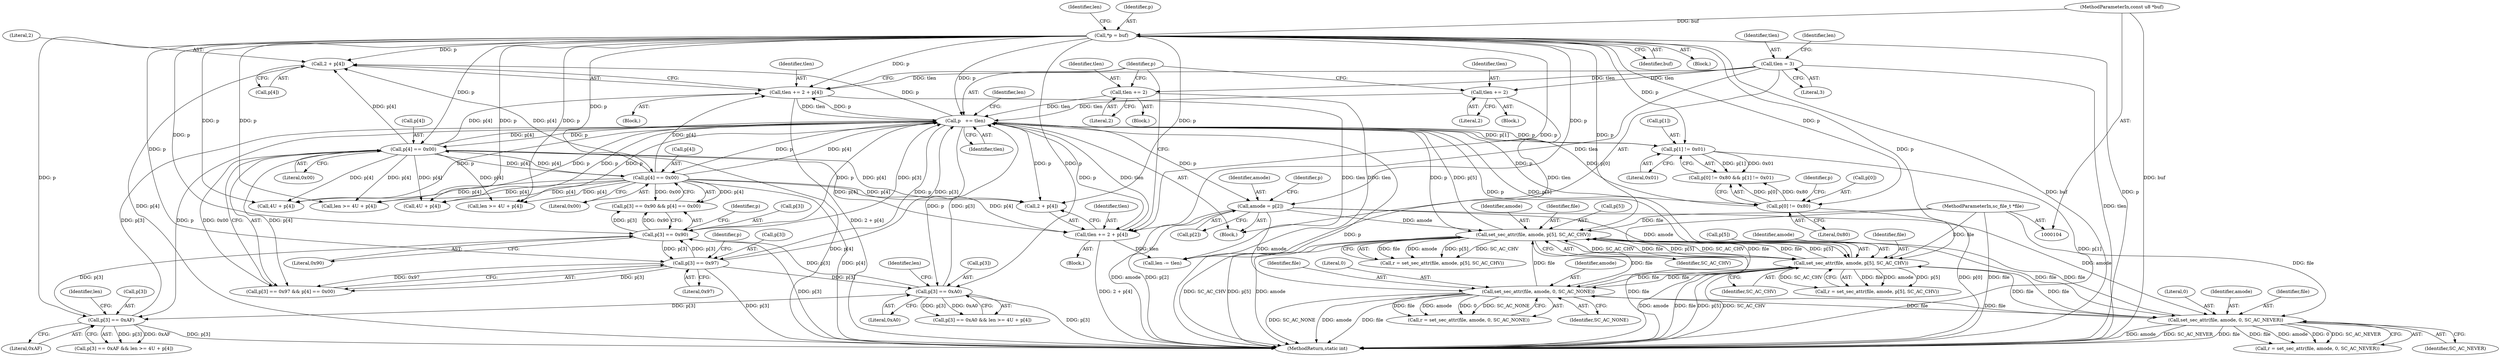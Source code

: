 digraph "1_OpenSC_8fe377e93b4b56060e5bbfb6f3142ceaeca744fa_0@array" {
"1000288" [label="(Call,2 + p[4])"];
"1000111" [label="(Call,*p = buf)"];
"1000107" [label="(MethodParameterIn,const u8 *buf)"];
"1000192" [label="(Call,p[4] == 0x00)"];
"1000161" [label="(Call,p[4] == 0x00)"];
"1000303" [label="(Call,p   += tlen)"];
"1000286" [label="(Call,tlen += 2 + p[4])"];
"1000121" [label="(Call,tlen = 3)"];
"1000212" [label="(Call,tlen += 2)"];
"1000181" [label="(Call,tlen += 2)"];
"1000247" [label="(Call,tlen += 2 + p[4])"];
"1000187" [label="(Call,p[3] == 0x97)"];
"1000156" [label="(Call,p[3] == 0x90)"];
"1000218" [label="(Call,p[3] == 0xA0)"];
"1000257" [label="(Call,p[3] == 0xAF)"];
"1000234" [label="(Call,set_sec_attr(file, amode, p[5], SC_AC_CHV))"];
"1000273" [label="(Call,set_sec_attr(file, amode, p[5], SC_AC_CHV))"];
"1000170" [label="(Call,set_sec_attr(file, amode, 0, SC_AC_NONE))"];
"1000201" [label="(Call,set_sec_attr(file, amode, 0, SC_AC_NEVER))"];
"1000106" [label="(MethodParameterIn,sc_file_t *file)"];
"1000149" [label="(Call,amode = p[2])"];
"1000135" [label="(Call,p[1] != 0x01)"];
"1000130" [label="(Call,p[0] != 0x80)"];
"1000204" [label="(Literal,0)"];
"1000225" [label="(Call,4U + p[4])"];
"1000276" [label="(Call,p[5])"];
"1000172" [label="(Identifier,amode)"];
"1000113" [label="(Identifier,buf)"];
"1000234" [label="(Call,set_sec_attr(file, amode, p[5], SC_AC_CHV))"];
"1000130" [label="(Call,p[0] != 0x80)"];
"1000196" [label="(Literal,0x00)"];
"1000162" [label="(Call,p[4])"];
"1000248" [label="(Identifier,tlen)"];
"1000116" [label="(Identifier,len)"];
"1000122" [label="(Identifier,tlen)"];
"1000194" [label="(Identifier,p)"];
"1000219" [label="(Call,p[3])"];
"1000271" [label="(Call,r = set_sec_attr(file, amode, p[5], SC_AC_CHV))"];
"1000131" [label="(Call,p[0])"];
"1000137" [label="(Identifier,p)"];
"1000263" [label="(Identifier,len)"];
"1000150" [label="(Identifier,amode)"];
"1000212" [label="(Call,tlen += 2)"];
"1000188" [label="(Call,p[3])"];
"1000181" [label="(Call,tlen += 2)"];
"1000311" [label="(MethodReturn,static int)"];
"1000262" [label="(Call,len >= 4U + p[4])"];
"1000256" [label="(Call,p[3] == 0xAF && len >= 4U + p[4])"];
"1000275" [label="(Identifier,amode)"];
"1000224" [label="(Identifier,len)"];
"1000182" [label="(Identifier,tlen)"];
"1000165" [label="(Literal,0x00)"];
"1000240" [label="(Identifier,SC_AC_CHV)"];
"1000222" [label="(Literal,0xA0)"];
"1000247" [label="(Call,tlen += 2 + p[4])"];
"1000279" [label="(Identifier,SC_AC_CHV)"];
"1000289" [label="(Literal,2)"];
"1000121" [label="(Call,tlen = 3)"];
"1000193" [label="(Call,p[4])"];
"1000151" [label="(Call,p[2])"];
"1000107" [label="(MethodParameterIn,const u8 *buf)"];
"1000106" [label="(MethodParameterIn,sc_file_t *file)"];
"1000168" [label="(Call,r = set_sec_attr(file, amode, 0, SC_AC_NONE))"];
"1000161" [label="(Call,p[4] == 0x00)"];
"1000304" [label="(Identifier,p)"];
"1000286" [label="(Call,tlen += 2 + p[4])"];
"1000156" [label="(Call,p[3] == 0x90)"];
"1000111" [label="(Call,*p = buf)"];
"1000269" [label="(Block,)"];
"1000273" [label="(Call,set_sec_attr(file, amode, p[5], SC_AC_CHV))"];
"1000149" [label="(Call,amode = p[2])"];
"1000139" [label="(Literal,0x01)"];
"1000163" [label="(Identifier,p)"];
"1000155" [label="(Call,p[3] == 0x90 && p[4] == 0x00)"];
"1000203" [label="(Identifier,amode)"];
"1000191" [label="(Literal,0x97)"];
"1000192" [label="(Call,p[4] == 0x00)"];
"1000236" [label="(Identifier,amode)"];
"1000230" [label="(Block,)"];
"1000187" [label="(Call,p[3] == 0x97)"];
"1000158" [label="(Identifier,p)"];
"1000305" [label="(Identifier,tlen)"];
"1000232" [label="(Call,r = set_sec_attr(file, amode, p[5], SC_AC_CHV))"];
"1000112" [label="(Identifier,p)"];
"1000218" [label="(Call,p[3] == 0xA0)"];
"1000274" [label="(Identifier,file)"];
"1000171" [label="(Identifier,file)"];
"1000235" [label="(Identifier,file)"];
"1000129" [label="(Call,p[0] != 0x80 && p[1] != 0x01)"];
"1000135" [label="(Call,p[1] != 0x01)"];
"1000118" [label="(Block,)"];
"1000261" [label="(Literal,0xAF)"];
"1000214" [label="(Literal,2)"];
"1000136" [label="(Call,p[1])"];
"1000307" [label="(Identifier,len)"];
"1000197" [label="(Block,)"];
"1000249" [label="(Call,2 + p[4])"];
"1000264" [label="(Call,4U + p[4])"];
"1000166" [label="(Block,)"];
"1000186" [label="(Call,p[3] == 0x97 && p[4] == 0x00)"];
"1000170" [label="(Call,set_sec_attr(file, amode, 0, SC_AC_NONE))"];
"1000258" [label="(Call,p[3])"];
"1000306" [label="(Call,len -= tlen)"];
"1000160" [label="(Literal,0x90)"];
"1000223" [label="(Call,len >= 4U + p[4])"];
"1000157" [label="(Call,p[3])"];
"1000183" [label="(Literal,2)"];
"1000290" [label="(Call,p[4])"];
"1000201" [label="(Call,set_sec_attr(file, amode, 0, SC_AC_NEVER))"];
"1000303" [label="(Call,p   += tlen)"];
"1000202" [label="(Identifier,file)"];
"1000199" [label="(Call,r = set_sec_attr(file, amode, 0, SC_AC_NEVER))"];
"1000205" [label="(Identifier,SC_AC_NEVER)"];
"1000174" [label="(Identifier,SC_AC_NONE)"];
"1000237" [label="(Call,p[5])"];
"1000127" [label="(Identifier,len)"];
"1000109" [label="(Block,)"];
"1000213" [label="(Identifier,tlen)"];
"1000217" [label="(Call,p[3] == 0xA0 && len >= 4U + p[4])"];
"1000123" [label="(Literal,3)"];
"1000257" [label="(Call,p[3] == 0xAF)"];
"1000287" [label="(Identifier,tlen)"];
"1000173" [label="(Literal,0)"];
"1000288" [label="(Call,2 + p[4])"];
"1000134" [label="(Literal,0x80)"];
"1000288" -> "1000286"  [label="AST: "];
"1000288" -> "1000290"  [label="CFG: "];
"1000289" -> "1000288"  [label="AST: "];
"1000290" -> "1000288"  [label="AST: "];
"1000286" -> "1000288"  [label="CFG: "];
"1000288" -> "1000311"  [label="DDG: p[4]"];
"1000111" -> "1000288"  [label="DDG: p"];
"1000192" -> "1000288"  [label="DDG: p[4]"];
"1000161" -> "1000288"  [label="DDG: p[4]"];
"1000303" -> "1000288"  [label="DDG: p"];
"1000111" -> "1000109"  [label="AST: "];
"1000111" -> "1000113"  [label="CFG: "];
"1000112" -> "1000111"  [label="AST: "];
"1000113" -> "1000111"  [label="AST: "];
"1000116" -> "1000111"  [label="CFG: "];
"1000111" -> "1000311"  [label="DDG: p"];
"1000111" -> "1000311"  [label="DDG: buf"];
"1000107" -> "1000111"  [label="DDG: buf"];
"1000111" -> "1000130"  [label="DDG: p"];
"1000111" -> "1000135"  [label="DDG: p"];
"1000111" -> "1000149"  [label="DDG: p"];
"1000111" -> "1000156"  [label="DDG: p"];
"1000111" -> "1000161"  [label="DDG: p"];
"1000111" -> "1000187"  [label="DDG: p"];
"1000111" -> "1000192"  [label="DDG: p"];
"1000111" -> "1000218"  [label="DDG: p"];
"1000111" -> "1000223"  [label="DDG: p"];
"1000111" -> "1000225"  [label="DDG: p"];
"1000111" -> "1000234"  [label="DDG: p"];
"1000111" -> "1000247"  [label="DDG: p"];
"1000111" -> "1000249"  [label="DDG: p"];
"1000111" -> "1000257"  [label="DDG: p"];
"1000111" -> "1000262"  [label="DDG: p"];
"1000111" -> "1000264"  [label="DDG: p"];
"1000111" -> "1000273"  [label="DDG: p"];
"1000111" -> "1000286"  [label="DDG: p"];
"1000111" -> "1000303"  [label="DDG: p"];
"1000107" -> "1000104"  [label="AST: "];
"1000107" -> "1000311"  [label="DDG: buf"];
"1000192" -> "1000186"  [label="AST: "];
"1000192" -> "1000196"  [label="CFG: "];
"1000193" -> "1000192"  [label="AST: "];
"1000196" -> "1000192"  [label="AST: "];
"1000186" -> "1000192"  [label="CFG: "];
"1000192" -> "1000311"  [label="DDG: p[4]"];
"1000192" -> "1000161"  [label="DDG: p[4]"];
"1000192" -> "1000186"  [label="DDG: p[4]"];
"1000192" -> "1000186"  [label="DDG: 0x00"];
"1000161" -> "1000192"  [label="DDG: p[4]"];
"1000303" -> "1000192"  [label="DDG: p"];
"1000192" -> "1000223"  [label="DDG: p[4]"];
"1000192" -> "1000225"  [label="DDG: p[4]"];
"1000192" -> "1000247"  [label="DDG: p[4]"];
"1000192" -> "1000249"  [label="DDG: p[4]"];
"1000192" -> "1000262"  [label="DDG: p[4]"];
"1000192" -> "1000264"  [label="DDG: p[4]"];
"1000192" -> "1000286"  [label="DDG: p[4]"];
"1000192" -> "1000303"  [label="DDG: p[4]"];
"1000161" -> "1000155"  [label="AST: "];
"1000161" -> "1000165"  [label="CFG: "];
"1000162" -> "1000161"  [label="AST: "];
"1000165" -> "1000161"  [label="AST: "];
"1000155" -> "1000161"  [label="CFG: "];
"1000161" -> "1000311"  [label="DDG: p[4]"];
"1000161" -> "1000155"  [label="DDG: p[4]"];
"1000161" -> "1000155"  [label="DDG: 0x00"];
"1000303" -> "1000161"  [label="DDG: p"];
"1000161" -> "1000223"  [label="DDG: p[4]"];
"1000161" -> "1000225"  [label="DDG: p[4]"];
"1000161" -> "1000247"  [label="DDG: p[4]"];
"1000161" -> "1000249"  [label="DDG: p[4]"];
"1000161" -> "1000262"  [label="DDG: p[4]"];
"1000161" -> "1000264"  [label="DDG: p[4]"];
"1000161" -> "1000286"  [label="DDG: p[4]"];
"1000161" -> "1000303"  [label="DDG: p[4]"];
"1000303" -> "1000118"  [label="AST: "];
"1000303" -> "1000305"  [label="CFG: "];
"1000304" -> "1000303"  [label="AST: "];
"1000305" -> "1000303"  [label="AST: "];
"1000307" -> "1000303"  [label="CFG: "];
"1000303" -> "1000311"  [label="DDG: p"];
"1000303" -> "1000130"  [label="DDG: p"];
"1000303" -> "1000135"  [label="DDG: p"];
"1000303" -> "1000149"  [label="DDG: p"];
"1000303" -> "1000156"  [label="DDG: p"];
"1000303" -> "1000187"  [label="DDG: p"];
"1000303" -> "1000218"  [label="DDG: p"];
"1000303" -> "1000223"  [label="DDG: p"];
"1000303" -> "1000225"  [label="DDG: p"];
"1000303" -> "1000234"  [label="DDG: p"];
"1000303" -> "1000247"  [label="DDG: p"];
"1000303" -> "1000249"  [label="DDG: p"];
"1000303" -> "1000257"  [label="DDG: p"];
"1000303" -> "1000262"  [label="DDG: p"];
"1000303" -> "1000264"  [label="DDG: p"];
"1000303" -> "1000273"  [label="DDG: p"];
"1000303" -> "1000286"  [label="DDG: p"];
"1000286" -> "1000303"  [label="DDG: tlen"];
"1000212" -> "1000303"  [label="DDG: tlen"];
"1000181" -> "1000303"  [label="DDG: tlen"];
"1000247" -> "1000303"  [label="DDG: tlen"];
"1000187" -> "1000303"  [label="DDG: p[3]"];
"1000234" -> "1000303"  [label="DDG: p[5]"];
"1000156" -> "1000303"  [label="DDG: p[3]"];
"1000218" -> "1000303"  [label="DDG: p[3]"];
"1000257" -> "1000303"  [label="DDG: p[3]"];
"1000135" -> "1000303"  [label="DDG: p[1]"];
"1000130" -> "1000303"  [label="DDG: p[0]"];
"1000273" -> "1000303"  [label="DDG: p[5]"];
"1000286" -> "1000269"  [label="AST: "];
"1000287" -> "1000286"  [label="AST: "];
"1000304" -> "1000286"  [label="CFG: "];
"1000286" -> "1000311"  [label="DDG: 2 + p[4]"];
"1000121" -> "1000286"  [label="DDG: tlen"];
"1000286" -> "1000306"  [label="DDG: tlen"];
"1000121" -> "1000118"  [label="AST: "];
"1000121" -> "1000123"  [label="CFG: "];
"1000122" -> "1000121"  [label="AST: "];
"1000123" -> "1000121"  [label="AST: "];
"1000127" -> "1000121"  [label="CFG: "];
"1000121" -> "1000311"  [label="DDG: tlen"];
"1000121" -> "1000181"  [label="DDG: tlen"];
"1000121" -> "1000212"  [label="DDG: tlen"];
"1000121" -> "1000247"  [label="DDG: tlen"];
"1000212" -> "1000197"  [label="AST: "];
"1000212" -> "1000214"  [label="CFG: "];
"1000213" -> "1000212"  [label="AST: "];
"1000214" -> "1000212"  [label="AST: "];
"1000304" -> "1000212"  [label="CFG: "];
"1000212" -> "1000306"  [label="DDG: tlen"];
"1000181" -> "1000166"  [label="AST: "];
"1000181" -> "1000183"  [label="CFG: "];
"1000182" -> "1000181"  [label="AST: "];
"1000183" -> "1000181"  [label="AST: "];
"1000304" -> "1000181"  [label="CFG: "];
"1000181" -> "1000306"  [label="DDG: tlen"];
"1000247" -> "1000230"  [label="AST: "];
"1000247" -> "1000249"  [label="CFG: "];
"1000248" -> "1000247"  [label="AST: "];
"1000249" -> "1000247"  [label="AST: "];
"1000304" -> "1000247"  [label="CFG: "];
"1000247" -> "1000311"  [label="DDG: 2 + p[4]"];
"1000247" -> "1000306"  [label="DDG: tlen"];
"1000187" -> "1000186"  [label="AST: "];
"1000187" -> "1000191"  [label="CFG: "];
"1000188" -> "1000187"  [label="AST: "];
"1000191" -> "1000187"  [label="AST: "];
"1000194" -> "1000187"  [label="CFG: "];
"1000186" -> "1000187"  [label="CFG: "];
"1000187" -> "1000311"  [label="DDG: p[3]"];
"1000187" -> "1000156"  [label="DDG: p[3]"];
"1000187" -> "1000186"  [label="DDG: p[3]"];
"1000187" -> "1000186"  [label="DDG: 0x97"];
"1000156" -> "1000187"  [label="DDG: p[3]"];
"1000187" -> "1000218"  [label="DDG: p[3]"];
"1000156" -> "1000155"  [label="AST: "];
"1000156" -> "1000160"  [label="CFG: "];
"1000157" -> "1000156"  [label="AST: "];
"1000160" -> "1000156"  [label="AST: "];
"1000163" -> "1000156"  [label="CFG: "];
"1000155" -> "1000156"  [label="CFG: "];
"1000156" -> "1000311"  [label="DDG: p[3]"];
"1000156" -> "1000155"  [label="DDG: p[3]"];
"1000156" -> "1000155"  [label="DDG: 0x90"];
"1000218" -> "1000156"  [label="DDG: p[3]"];
"1000257" -> "1000156"  [label="DDG: p[3]"];
"1000218" -> "1000217"  [label="AST: "];
"1000218" -> "1000222"  [label="CFG: "];
"1000219" -> "1000218"  [label="AST: "];
"1000222" -> "1000218"  [label="AST: "];
"1000224" -> "1000218"  [label="CFG: "];
"1000217" -> "1000218"  [label="CFG: "];
"1000218" -> "1000311"  [label="DDG: p[3]"];
"1000218" -> "1000217"  [label="DDG: p[3]"];
"1000218" -> "1000217"  [label="DDG: 0xA0"];
"1000218" -> "1000257"  [label="DDG: p[3]"];
"1000257" -> "1000256"  [label="AST: "];
"1000257" -> "1000261"  [label="CFG: "];
"1000258" -> "1000257"  [label="AST: "];
"1000261" -> "1000257"  [label="AST: "];
"1000263" -> "1000257"  [label="CFG: "];
"1000256" -> "1000257"  [label="CFG: "];
"1000257" -> "1000311"  [label="DDG: p[3]"];
"1000257" -> "1000256"  [label="DDG: p[3]"];
"1000257" -> "1000256"  [label="DDG: 0xAF"];
"1000234" -> "1000232"  [label="AST: "];
"1000234" -> "1000240"  [label="CFG: "];
"1000235" -> "1000234"  [label="AST: "];
"1000236" -> "1000234"  [label="AST: "];
"1000237" -> "1000234"  [label="AST: "];
"1000240" -> "1000234"  [label="AST: "];
"1000232" -> "1000234"  [label="CFG: "];
"1000234" -> "1000311"  [label="DDG: p[5]"];
"1000234" -> "1000311"  [label="DDG: amode"];
"1000234" -> "1000311"  [label="DDG: file"];
"1000234" -> "1000311"  [label="DDG: SC_AC_CHV"];
"1000234" -> "1000170"  [label="DDG: file"];
"1000234" -> "1000201"  [label="DDG: file"];
"1000234" -> "1000232"  [label="DDG: file"];
"1000234" -> "1000232"  [label="DDG: amode"];
"1000234" -> "1000232"  [label="DDG: p[5]"];
"1000234" -> "1000232"  [label="DDG: SC_AC_CHV"];
"1000273" -> "1000234"  [label="DDG: file"];
"1000273" -> "1000234"  [label="DDG: p[5]"];
"1000273" -> "1000234"  [label="DDG: SC_AC_CHV"];
"1000170" -> "1000234"  [label="DDG: file"];
"1000201" -> "1000234"  [label="DDG: file"];
"1000106" -> "1000234"  [label="DDG: file"];
"1000149" -> "1000234"  [label="DDG: amode"];
"1000234" -> "1000273"  [label="DDG: file"];
"1000234" -> "1000273"  [label="DDG: p[5]"];
"1000234" -> "1000273"  [label="DDG: SC_AC_CHV"];
"1000273" -> "1000271"  [label="AST: "];
"1000273" -> "1000279"  [label="CFG: "];
"1000274" -> "1000273"  [label="AST: "];
"1000275" -> "1000273"  [label="AST: "];
"1000276" -> "1000273"  [label="AST: "];
"1000279" -> "1000273"  [label="AST: "];
"1000271" -> "1000273"  [label="CFG: "];
"1000273" -> "1000311"  [label="DDG: amode"];
"1000273" -> "1000311"  [label="DDG: file"];
"1000273" -> "1000311"  [label="DDG: p[5]"];
"1000273" -> "1000311"  [label="DDG: SC_AC_CHV"];
"1000273" -> "1000170"  [label="DDG: file"];
"1000273" -> "1000201"  [label="DDG: file"];
"1000273" -> "1000271"  [label="DDG: file"];
"1000273" -> "1000271"  [label="DDG: amode"];
"1000273" -> "1000271"  [label="DDG: p[5]"];
"1000273" -> "1000271"  [label="DDG: SC_AC_CHV"];
"1000170" -> "1000273"  [label="DDG: file"];
"1000201" -> "1000273"  [label="DDG: file"];
"1000106" -> "1000273"  [label="DDG: file"];
"1000149" -> "1000273"  [label="DDG: amode"];
"1000170" -> "1000168"  [label="AST: "];
"1000170" -> "1000174"  [label="CFG: "];
"1000171" -> "1000170"  [label="AST: "];
"1000172" -> "1000170"  [label="AST: "];
"1000173" -> "1000170"  [label="AST: "];
"1000174" -> "1000170"  [label="AST: "];
"1000168" -> "1000170"  [label="CFG: "];
"1000170" -> "1000311"  [label="DDG: amode"];
"1000170" -> "1000311"  [label="DDG: file"];
"1000170" -> "1000311"  [label="DDG: SC_AC_NONE"];
"1000170" -> "1000168"  [label="DDG: file"];
"1000170" -> "1000168"  [label="DDG: amode"];
"1000170" -> "1000168"  [label="DDG: 0"];
"1000170" -> "1000168"  [label="DDG: SC_AC_NONE"];
"1000201" -> "1000170"  [label="DDG: file"];
"1000106" -> "1000170"  [label="DDG: file"];
"1000149" -> "1000170"  [label="DDG: amode"];
"1000170" -> "1000201"  [label="DDG: file"];
"1000201" -> "1000199"  [label="AST: "];
"1000201" -> "1000205"  [label="CFG: "];
"1000202" -> "1000201"  [label="AST: "];
"1000203" -> "1000201"  [label="AST: "];
"1000204" -> "1000201"  [label="AST: "];
"1000205" -> "1000201"  [label="AST: "];
"1000199" -> "1000201"  [label="CFG: "];
"1000201" -> "1000311"  [label="DDG: amode"];
"1000201" -> "1000311"  [label="DDG: SC_AC_NEVER"];
"1000201" -> "1000311"  [label="DDG: file"];
"1000201" -> "1000199"  [label="DDG: file"];
"1000201" -> "1000199"  [label="DDG: amode"];
"1000201" -> "1000199"  [label="DDG: 0"];
"1000201" -> "1000199"  [label="DDG: SC_AC_NEVER"];
"1000106" -> "1000201"  [label="DDG: file"];
"1000149" -> "1000201"  [label="DDG: amode"];
"1000106" -> "1000104"  [label="AST: "];
"1000106" -> "1000311"  [label="DDG: file"];
"1000149" -> "1000118"  [label="AST: "];
"1000149" -> "1000151"  [label="CFG: "];
"1000150" -> "1000149"  [label="AST: "];
"1000151" -> "1000149"  [label="AST: "];
"1000158" -> "1000149"  [label="CFG: "];
"1000149" -> "1000311"  [label="DDG: p[2]"];
"1000149" -> "1000311"  [label="DDG: amode"];
"1000135" -> "1000129"  [label="AST: "];
"1000135" -> "1000139"  [label="CFG: "];
"1000136" -> "1000135"  [label="AST: "];
"1000139" -> "1000135"  [label="AST: "];
"1000129" -> "1000135"  [label="CFG: "];
"1000135" -> "1000311"  [label="DDG: p[1]"];
"1000135" -> "1000129"  [label="DDG: p[1]"];
"1000135" -> "1000129"  [label="DDG: 0x01"];
"1000130" -> "1000129"  [label="AST: "];
"1000130" -> "1000134"  [label="CFG: "];
"1000131" -> "1000130"  [label="AST: "];
"1000134" -> "1000130"  [label="AST: "];
"1000137" -> "1000130"  [label="CFG: "];
"1000129" -> "1000130"  [label="CFG: "];
"1000130" -> "1000311"  [label="DDG: p[0]"];
"1000130" -> "1000129"  [label="DDG: p[0]"];
"1000130" -> "1000129"  [label="DDG: 0x80"];
}
